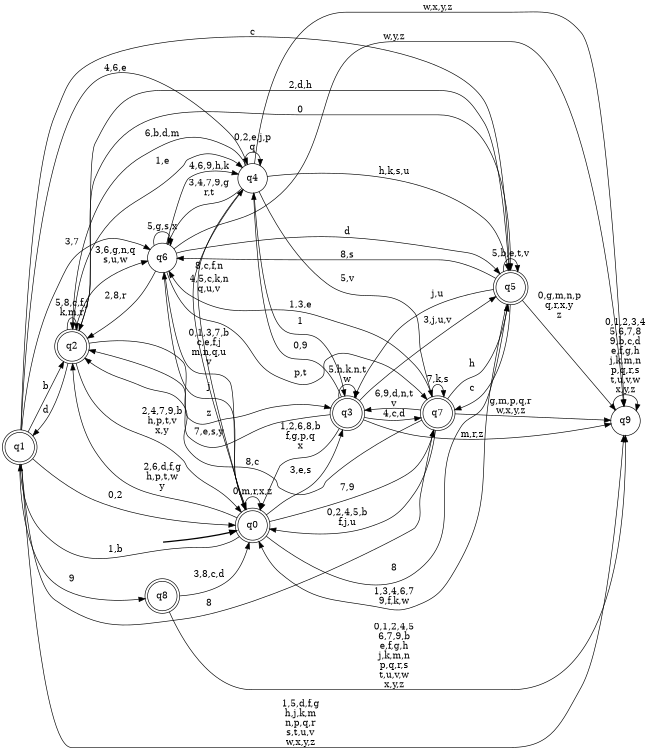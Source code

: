 digraph BlueStar {
__start0 [style = invis, shape = none, label = "", width = 0, height = 0];

rankdir=LR;
size="8,5";

s0 [style="rounded,filled", color="black", fillcolor="white" shape="doublecircle", label="q0"];
s1 [style="rounded,filled", color="black", fillcolor="white" shape="doublecircle", label="q1"];
s2 [style="rounded,filled", color="black", fillcolor="white" shape="doublecircle", label="q2"];
s3 [style="rounded,filled", color="black", fillcolor="white" shape="doublecircle", label="q3"];
s4 [style="filled", color="black", fillcolor="white" shape="circle", label="q4"];
s5 [style="rounded,filled", color="black", fillcolor="white" shape="doublecircle", label="q5"];
s6 [style="filled", color="black", fillcolor="white" shape="circle", label="q6"];
s7 [style="rounded,filled", color="black", fillcolor="white" shape="doublecircle", label="q7"];
s8 [style="rounded,filled", color="black", fillcolor="white" shape="doublecircle", label="q8"];
s9 [style="filled", color="black", fillcolor="white" shape="circle", label="q9"];
subgraph cluster_main { 
	graph [pad=".75", ranksep="0.15", nodesep="0.15"];
	 style=invis; 
	__start0 -> s0 [penwidth=2];
}
s0 -> s0 [label="0,m,r,x,z"];
s0 -> s1 [label="1,b"];
s0 -> s2 [label="2,6,d,f,g\nh,p,t,w\ny"];
s0 -> s3 [label="3,e,s"];
s0 -> s4 [label="4,5,c,k,n\nq,u,v"];
s0 -> s5 [label="8"];
s0 -> s6 [label="j"];
s0 -> s7 [label="7,9"];
s1 -> s0 [label="0,2"];
s1 -> s2 [label="b"];
s1 -> s4 [label="4,6,e"];
s1 -> s5 [label="c"];
s1 -> s6 [label="3,7"];
s1 -> s7 [label="8"];
s1 -> s8 [label="9"];
s1 -> s9 [label="1,5,d,f,g\nh,j,k,m\nn,p,q,r\ns,t,u,v\nw,x,y,z"];
s2 -> s0 [label="2,4,7,9,b\nh,p,t,v\nx,y"];
s2 -> s1 [label="d"];
s2 -> s2 [label="5,8,c,f,j\nk,m,r"];
s2 -> s3 [label="z"];
s2 -> s4 [label="1,e"];
s2 -> s5 [label="0"];
s2 -> s6 [label="3,6,g,n,q\ns,u,w"];
s3 -> s0 [label="1,2,6,8,b\nf,g,p,q\nx"];
s3 -> s2 [label="7,e,s,y"];
s3 -> s3 [label="5,h,k,n,t\nw"];
s3 -> s4 [label="0,9"];
s3 -> s5 [label="3,j,u,v"];
s3 -> s7 [label="4,c,d"];
s3 -> s9 [label="m,r,z"];
s4 -> s0 [label="8,c,f,n"];
s4 -> s2 [label="6,b,d,m"];
s4 -> s3 [label="1"];
s4 -> s4 [label="0,2,e,j,p\nq"];
s4 -> s5 [label="h,k,s,u"];
s4 -> s6 [label="3,4,7,9,g\nr,t"];
s4 -> s7 [label="5,v"];
s4 -> s9 [label="w,x,y,z"];
s5 -> s0 [label="1,3,4,6,7\n9,f,k,w"];
s5 -> s2 [label="2,d,h"];
s5 -> s3 [label="j,u"];
s5 -> s5 [label="5,b,e,t,v"];
s5 -> s6 [label="8,s"];
s5 -> s7 [label="c"];
s5 -> s9 [label="0,g,m,n,p\nq,r,x,y\nz"];
s6 -> s0 [label="0,1,3,7,b\nc,e,f,j\nm,n,q,u\nv"];
s6 -> s2 [label="2,8,r"];
s6 -> s4 [label="4,6,9,h,k"];
s6 -> s5 [label="d"];
s6 -> s6 [label="5,g,s,x"];
s6 -> s7 [label="p,t"];
s6 -> s9 [label="w,y,z"];
s7 -> s0 [label="0,2,4,5,b\nf,j,u"];
s7 -> s2 [label="8,c"];
s7 -> s3 [label="6,9,d,n,t\nv"];
s7 -> s5 [label="h"];
s7 -> s6 [label="1,3,e"];
s7 -> s7 [label="7,k,s"];
s7 -> s9 [label="g,m,p,q,r\nw,x,y,z"];
s8 -> s0 [label="3,8,c,d"];
s8 -> s9 [label="0,1,2,4,5\n6,7,9,b\ne,f,g,h\nj,k,m,n\np,q,r,s\nt,u,v,w\nx,y,z"];
s9 -> s9 [label="0,1,2,3,4\n5,6,7,8\n9,b,c,d\ne,f,g,h\nj,k,m,n\np,q,r,s\nt,u,v,w\nx,y,z"];

}